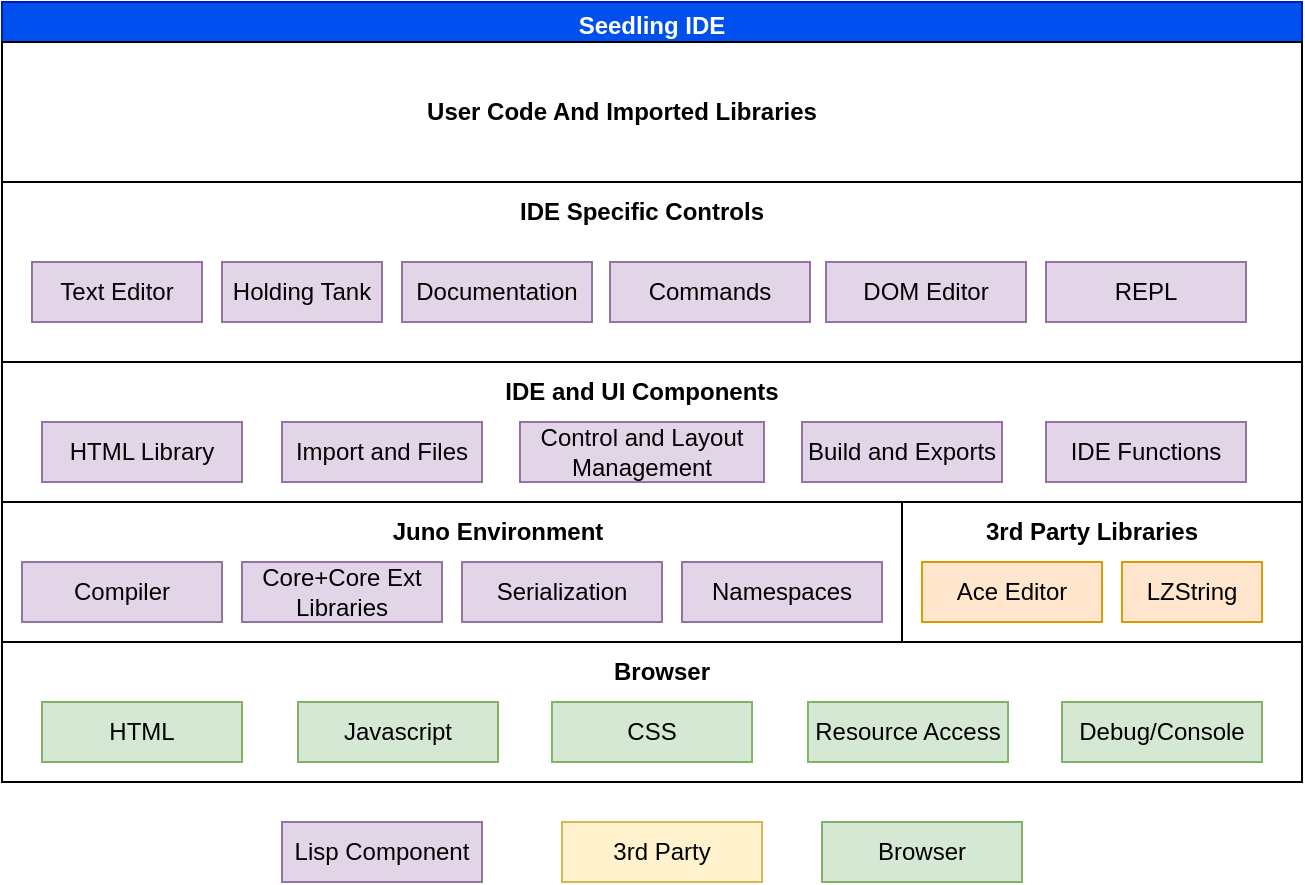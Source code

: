 <mxfile version="21.0.6" type="device"><diagram name="Page-1" id="3e8102d1-ef87-2e61-34e1-82d9a586fe2e"><mxGraphModel dx="1194" dy="706" grid="1" gridSize="10" guides="1" tooltips="1" connect="1" arrows="1" fold="1" page="1" pageScale="1" pageWidth="1100" pageHeight="850" background="none" math="0" shadow="0"><root><mxCell id="0"/><mxCell id="1" parent="0"/><mxCell id="oJQhVIrP3W4ApC6w9NCT-4" value="Seedling IDE" style="swimlane;whiteSpace=wrap;html=1;fillColor=#0050ef;fontColor=#ffffff;strokeColor=#001DBC;" vertex="1" parent="1"><mxGeometry x="220" y="120" width="650" height="390" as="geometry"/></mxCell><mxCell id="oJQhVIrP3W4ApC6w9NCT-5" value="" style="rounded=0;whiteSpace=wrap;html=1;" vertex="1" parent="oJQhVIrP3W4ApC6w9NCT-4"><mxGeometry y="320" width="650" height="70" as="geometry"/></mxCell><mxCell id="oJQhVIrP3W4ApC6w9NCT-22" value="" style="rounded=0;whiteSpace=wrap;html=1;" vertex="1" parent="oJQhVIrP3W4ApC6w9NCT-4"><mxGeometry y="250" width="640" height="70" as="geometry"/></mxCell><mxCell id="oJQhVIrP3W4ApC6w9NCT-23" value="&lt;b&gt;Juno Environment&lt;/b&gt;" style="text;html=1;strokeColor=none;fillColor=none;align=center;verticalAlign=middle;whiteSpace=wrap;rounded=0;" vertex="1" parent="oJQhVIrP3W4ApC6w9NCT-4"><mxGeometry x="177.5" y="250" width="140" height="30" as="geometry"/></mxCell><mxCell id="oJQhVIrP3W4ApC6w9NCT-17" value="Compiler" style="rounded=0;whiteSpace=wrap;html=1;fillColor=#e1d5e7;strokeColor=#9673a6;" vertex="1" parent="oJQhVIrP3W4ApC6w9NCT-4"><mxGeometry x="10" y="280" width="100" height="30" as="geometry"/></mxCell><mxCell id="oJQhVIrP3W4ApC6w9NCT-18" value="Core+Core Ext Libraries" style="rounded=0;whiteSpace=wrap;html=1;fillColor=#e1d5e7;strokeColor=#9673a6;" vertex="1" parent="oJQhVIrP3W4ApC6w9NCT-4"><mxGeometry x="120" y="280" width="100" height="30" as="geometry"/></mxCell><mxCell id="oJQhVIrP3W4ApC6w9NCT-20" value="Namespaces" style="rounded=0;whiteSpace=wrap;html=1;fillColor=#e1d5e7;strokeColor=#9673a6;" vertex="1" parent="oJQhVIrP3W4ApC6w9NCT-4"><mxGeometry x="340" y="280" width="100" height="30" as="geometry"/></mxCell><mxCell id="oJQhVIrP3W4ApC6w9NCT-21" value="Serialization" style="rounded=0;whiteSpace=wrap;html=1;fillColor=#e1d5e7;strokeColor=#9673a6;" vertex="1" parent="oJQhVIrP3W4ApC6w9NCT-4"><mxGeometry x="230" y="280" width="100" height="30" as="geometry"/></mxCell><mxCell id="oJQhVIrP3W4ApC6w9NCT-24" value="" style="rounded=0;whiteSpace=wrap;html=1;" vertex="1" parent="oJQhVIrP3W4ApC6w9NCT-4"><mxGeometry y="180" width="650" height="70" as="geometry"/></mxCell><mxCell id="oJQhVIrP3W4ApC6w9NCT-25" value="&lt;b&gt;IDE and UI Components&lt;/b&gt;" style="text;html=1;strokeColor=none;fillColor=none;align=center;verticalAlign=middle;whiteSpace=wrap;rounded=0;" vertex="1" parent="oJQhVIrP3W4ApC6w9NCT-4"><mxGeometry x="250" y="180" width="140" height="30" as="geometry"/></mxCell><mxCell id="oJQhVIrP3W4ApC6w9NCT-26" value="HTML Library" style="rounded=0;whiteSpace=wrap;html=1;fillColor=#e1d5e7;strokeColor=#9673a6;" vertex="1" parent="oJQhVIrP3W4ApC6w9NCT-4"><mxGeometry x="20" y="210" width="100" height="30" as="geometry"/></mxCell><mxCell id="oJQhVIrP3W4ApC6w9NCT-27" value="Control and Layout Management" style="rounded=0;whiteSpace=wrap;html=1;fillColor=#e1d5e7;strokeColor=#9673a6;" vertex="1" parent="oJQhVIrP3W4ApC6w9NCT-4"><mxGeometry x="259" y="210" width="122" height="30" as="geometry"/></mxCell><mxCell id="oJQhVIrP3W4ApC6w9NCT-28" value="IDE Functions" style="rounded=0;whiteSpace=wrap;html=1;fillColor=#e1d5e7;strokeColor=#9673a6;" vertex="1" parent="oJQhVIrP3W4ApC6w9NCT-4"><mxGeometry x="522" y="210" width="100" height="30" as="geometry"/></mxCell><mxCell id="oJQhVIrP3W4ApC6w9NCT-29" value="" style="rounded=0;whiteSpace=wrap;html=1;" vertex="1" parent="oJQhVIrP3W4ApC6w9NCT-4"><mxGeometry y="90" width="650" height="90" as="geometry"/></mxCell><mxCell id="oJQhVIrP3W4ApC6w9NCT-30" value="Text Editor" style="rounded=0;whiteSpace=wrap;html=1;fillColor=#e1d5e7;strokeColor=#9673a6;" vertex="1" parent="oJQhVIrP3W4ApC6w9NCT-4"><mxGeometry x="15" y="130" width="85" height="30" as="geometry"/></mxCell><mxCell id="oJQhVIrP3W4ApC6w9NCT-31" value="Holding Tank" style="rounded=0;whiteSpace=wrap;html=1;fillColor=#e1d5e7;strokeColor=#9673a6;" vertex="1" parent="oJQhVIrP3W4ApC6w9NCT-4"><mxGeometry x="110" y="130" width="80" height="30" as="geometry"/></mxCell><mxCell id="oJQhVIrP3W4ApC6w9NCT-32" value="Documentation" style="rounded=0;whiteSpace=wrap;html=1;fillColor=#e1d5e7;strokeColor=#9673a6;" vertex="1" parent="oJQhVIrP3W4ApC6w9NCT-4"><mxGeometry x="200" y="130" width="95" height="30" as="geometry"/></mxCell><mxCell id="oJQhVIrP3W4ApC6w9NCT-33" value="Commands" style="rounded=0;whiteSpace=wrap;html=1;fillColor=#e1d5e7;strokeColor=#9673a6;" vertex="1" parent="oJQhVIrP3W4ApC6w9NCT-4"><mxGeometry x="304" y="130" width="100" height="30" as="geometry"/></mxCell><mxCell id="oJQhVIrP3W4ApC6w9NCT-34" value="DOM Editor" style="rounded=0;whiteSpace=wrap;html=1;fillColor=#e1d5e7;strokeColor=#9673a6;" vertex="1" parent="oJQhVIrP3W4ApC6w9NCT-4"><mxGeometry x="412" y="130" width="100" height="30" as="geometry"/></mxCell><mxCell id="oJQhVIrP3W4ApC6w9NCT-36" value="REPL" style="rounded=0;whiteSpace=wrap;html=1;fillColor=#e1d5e7;strokeColor=#9673a6;" vertex="1" parent="oJQhVIrP3W4ApC6w9NCT-4"><mxGeometry x="522" y="130" width="100" height="30" as="geometry"/></mxCell><mxCell id="oJQhVIrP3W4ApC6w9NCT-37" value="&lt;b&gt;IDE Specific Controls&lt;/b&gt;" style="text;html=1;strokeColor=none;fillColor=none;align=center;verticalAlign=middle;whiteSpace=wrap;rounded=0;" vertex="1" parent="oJQhVIrP3W4ApC6w9NCT-4"><mxGeometry x="250" y="90" width="140" height="30" as="geometry"/></mxCell><mxCell id="oJQhVIrP3W4ApC6w9NCT-38" value="" style="rounded=0;whiteSpace=wrap;html=1;" vertex="1" parent="oJQhVIrP3W4ApC6w9NCT-4"><mxGeometry y="20" width="650" height="70" as="geometry"/></mxCell><mxCell id="oJQhVIrP3W4ApC6w9NCT-39" value="&lt;b&gt;User Code And Imported Libraries&lt;/b&gt;" style="text;html=1;strokeColor=none;fillColor=none;align=center;verticalAlign=middle;whiteSpace=wrap;rounded=0;" vertex="1" parent="oJQhVIrP3W4ApC6w9NCT-4"><mxGeometry x="190" y="40" width="240" height="30" as="geometry"/></mxCell><mxCell id="oJQhVIrP3W4ApC6w9NCT-49" value="" style="rounded=0;whiteSpace=wrap;html=1;" vertex="1" parent="oJQhVIrP3W4ApC6w9NCT-4"><mxGeometry x="450" y="250" width="200" height="70" as="geometry"/></mxCell><mxCell id="oJQhVIrP3W4ApC6w9NCT-43" value="Ace Editor" style="rounded=0;whiteSpace=wrap;html=1;fillColor=#ffe6cc;strokeColor=#d79b00;" vertex="1" parent="oJQhVIrP3W4ApC6w9NCT-4"><mxGeometry x="460" y="280" width="90" height="30" as="geometry"/></mxCell><mxCell id="oJQhVIrP3W4ApC6w9NCT-44" value="LZString" style="rounded=0;whiteSpace=wrap;html=1;fillColor=#ffe6cc;strokeColor=#d79b00;" vertex="1" parent="oJQhVIrP3W4ApC6w9NCT-4"><mxGeometry x="560" y="280" width="70" height="30" as="geometry"/></mxCell><mxCell id="oJQhVIrP3W4ApC6w9NCT-50" value="&lt;b&gt;3rd Party Libraries&lt;/b&gt;" style="text;html=1;strokeColor=none;fillColor=none;align=center;verticalAlign=middle;whiteSpace=wrap;rounded=0;" vertex="1" parent="oJQhVIrP3W4ApC6w9NCT-4"><mxGeometry x="475" y="250" width="140" height="30" as="geometry"/></mxCell><mxCell id="oJQhVIrP3W4ApC6w9NCT-51" value="Build and Exports" style="rounded=0;whiteSpace=wrap;html=1;fillColor=#e1d5e7;strokeColor=#9673a6;" vertex="1" parent="oJQhVIrP3W4ApC6w9NCT-4"><mxGeometry x="400" y="210" width="100" height="30" as="geometry"/></mxCell><mxCell id="oJQhVIrP3W4ApC6w9NCT-52" value="Import and Files" style="rounded=0;whiteSpace=wrap;html=1;fillColor=#e1d5e7;strokeColor=#9673a6;" vertex="1" parent="oJQhVIrP3W4ApC6w9NCT-4"><mxGeometry x="140" y="210" width="100" height="30" as="geometry"/></mxCell><mxCell id="oJQhVIrP3W4ApC6w9NCT-53" value="&lt;b&gt;Browser&lt;/b&gt;" style="text;html=1;strokeColor=none;fillColor=none;align=center;verticalAlign=middle;whiteSpace=wrap;rounded=0;" vertex="1" parent="oJQhVIrP3W4ApC6w9NCT-4"><mxGeometry x="260" y="320" width="140" height="30" as="geometry"/></mxCell><mxCell id="oJQhVIrP3W4ApC6w9NCT-54" value="HTML" style="rounded=0;whiteSpace=wrap;html=1;fillColor=#d5e8d4;strokeColor=#82b366;" vertex="1" parent="oJQhVIrP3W4ApC6w9NCT-4"><mxGeometry x="20" y="350" width="100" height="30" as="geometry"/></mxCell><mxCell id="oJQhVIrP3W4ApC6w9NCT-55" value="Javascript" style="rounded=0;whiteSpace=wrap;html=1;fillColor=#d5e8d4;strokeColor=#82b366;" vertex="1" parent="oJQhVIrP3W4ApC6w9NCT-4"><mxGeometry x="148" y="350" width="100" height="30" as="geometry"/></mxCell><mxCell id="oJQhVIrP3W4ApC6w9NCT-56" value="CSS" style="rounded=0;whiteSpace=wrap;html=1;fillColor=#d5e8d4;strokeColor=#82b366;" vertex="1" parent="oJQhVIrP3W4ApC6w9NCT-4"><mxGeometry x="275" y="350" width="100" height="30" as="geometry"/></mxCell><mxCell id="oJQhVIrP3W4ApC6w9NCT-57" value="Resource Access" style="rounded=0;whiteSpace=wrap;html=1;fillColor=#d5e8d4;strokeColor=#82b366;" vertex="1" parent="oJQhVIrP3W4ApC6w9NCT-4"><mxGeometry x="403" y="350" width="100" height="30" as="geometry"/></mxCell><mxCell id="oJQhVIrP3W4ApC6w9NCT-58" value="Debug/Console" style="rounded=0;whiteSpace=wrap;html=1;fillColor=#d5e8d4;strokeColor=#82b366;" vertex="1" parent="oJQhVIrP3W4ApC6w9NCT-4"><mxGeometry x="530" y="350" width="100" height="30" as="geometry"/></mxCell><mxCell id="oJQhVIrP3W4ApC6w9NCT-46" value="Lisp Component" style="rounded=0;whiteSpace=wrap;html=1;fillColor=#e1d5e7;strokeColor=#9673a6;" vertex="1" parent="1"><mxGeometry x="360" y="530" width="100" height="30" as="geometry"/></mxCell><mxCell id="oJQhVIrP3W4ApC6w9NCT-47" value="3rd Party" style="rounded=0;whiteSpace=wrap;html=1;fillColor=#fff2cc;strokeColor=#d6b656;" vertex="1" parent="1"><mxGeometry x="500" y="530" width="100" height="30" as="geometry"/></mxCell><mxCell id="oJQhVIrP3W4ApC6w9NCT-60" value="Browser" style="rounded=0;whiteSpace=wrap;html=1;fillColor=#d5e8d4;strokeColor=#82b366;" vertex="1" parent="1"><mxGeometry x="630" y="530" width="100" height="30" as="geometry"/></mxCell></root></mxGraphModel></diagram></mxfile>